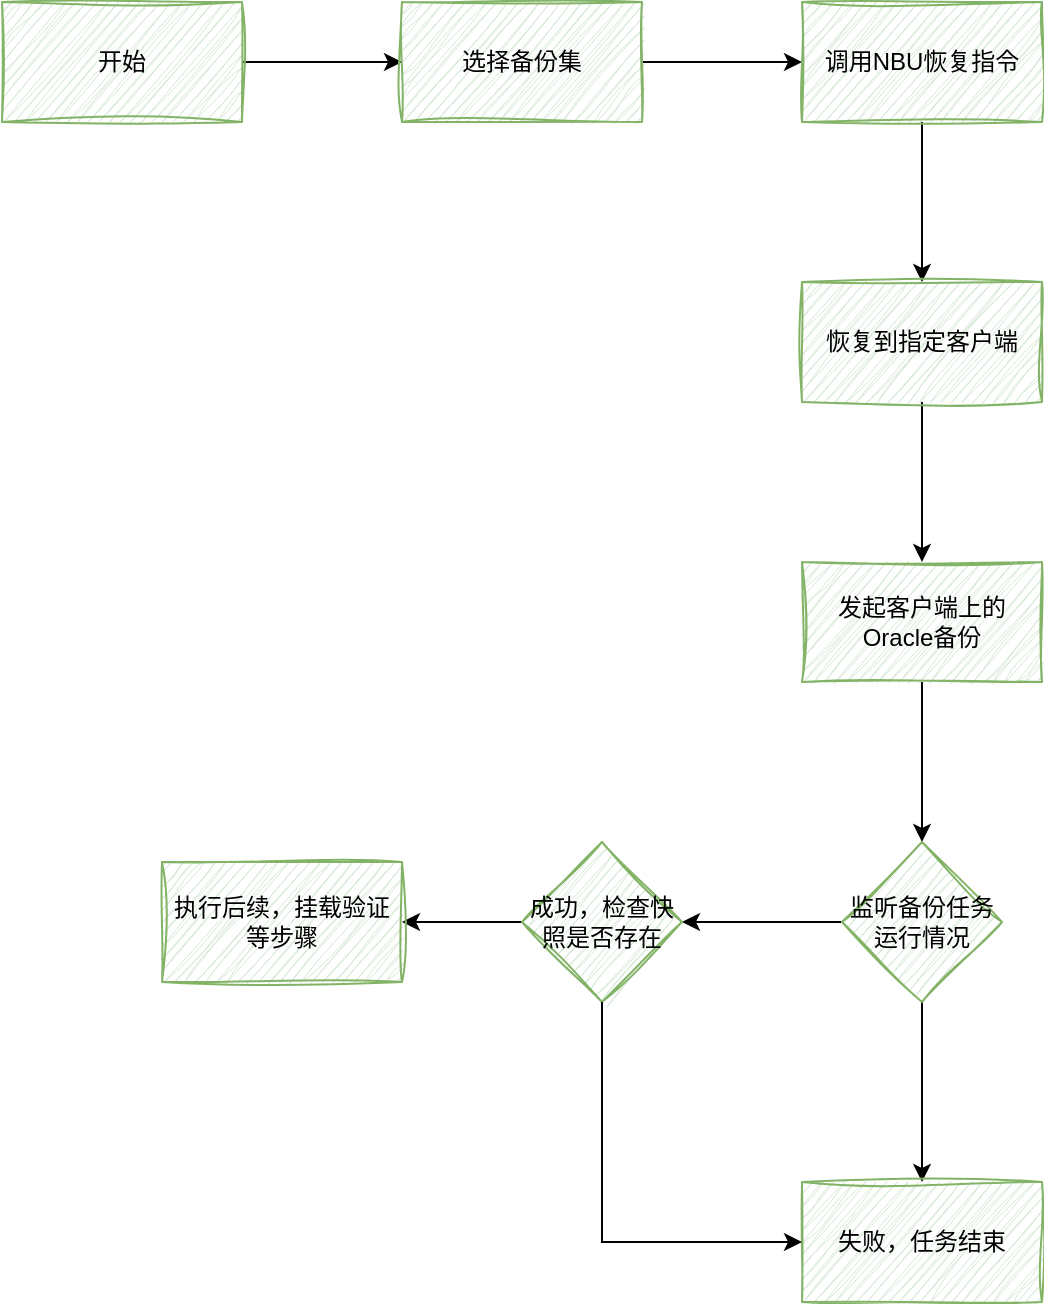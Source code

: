 <mxfile version="27.0.9">
  <diagram name="第 1 页" id="hP-5Kn09OeGf0pIP53y1">
    <mxGraphModel dx="782" dy="696" grid="1" gridSize="10" guides="1" tooltips="1" connect="1" arrows="1" fold="1" page="1" pageScale="1" pageWidth="827" pageHeight="1169" math="0" shadow="0">
      <root>
        <mxCell id="0" />
        <mxCell id="1" parent="0" />
        <mxCell id="y5y91v5eHH_URu8jY8WE-2" value="" style="edgeStyle=orthogonalEdgeStyle;rounded=0;orthogonalLoop=1;jettySize=auto;html=1;" edge="1" parent="1" source="EOjmRhCprhHvjHIjYehg-1" target="y5y91v5eHH_URu8jY8WE-1">
          <mxGeometry relative="1" as="geometry" />
        </mxCell>
        <mxCell id="EOjmRhCprhHvjHIjYehg-1" value="开始" style="rounded=0;whiteSpace=wrap;html=1;fillColor=#d5e8d4;strokeColor=#82b366;sketch=1;curveFitting=1;jiggle=2;" parent="1" vertex="1">
          <mxGeometry x="140" y="190" width="120" height="60" as="geometry" />
        </mxCell>
        <mxCell id="y5y91v5eHH_URu8jY8WE-4" value="" style="edgeStyle=orthogonalEdgeStyle;rounded=0;orthogonalLoop=1;jettySize=auto;html=1;" edge="1" parent="1" source="y5y91v5eHH_URu8jY8WE-1" target="y5y91v5eHH_URu8jY8WE-3">
          <mxGeometry relative="1" as="geometry" />
        </mxCell>
        <mxCell id="y5y91v5eHH_URu8jY8WE-1" value="选择备份集" style="rounded=0;whiteSpace=wrap;html=1;fillColor=#d5e8d4;strokeColor=#82b366;sketch=1;curveFitting=1;jiggle=2;" vertex="1" parent="1">
          <mxGeometry x="340" y="190" width="120" height="60" as="geometry" />
        </mxCell>
        <mxCell id="y5y91v5eHH_URu8jY8WE-6" value="" style="edgeStyle=orthogonalEdgeStyle;rounded=0;orthogonalLoop=1;jettySize=auto;html=1;" edge="1" parent="1" source="y5y91v5eHH_URu8jY8WE-3" target="y5y91v5eHH_URu8jY8WE-5">
          <mxGeometry relative="1" as="geometry" />
        </mxCell>
        <mxCell id="y5y91v5eHH_URu8jY8WE-3" value="调用NBU恢复指令" style="whiteSpace=wrap;html=1;fillColor=#d5e8d4;strokeColor=#82b366;rounded=0;sketch=1;curveFitting=1;jiggle=2;" vertex="1" parent="1">
          <mxGeometry x="540" y="190" width="120" height="60" as="geometry" />
        </mxCell>
        <mxCell id="y5y91v5eHH_URu8jY8WE-8" value="" style="edgeStyle=orthogonalEdgeStyle;rounded=0;orthogonalLoop=1;jettySize=auto;html=1;" edge="1" parent="1" source="y5y91v5eHH_URu8jY8WE-5" target="y5y91v5eHH_URu8jY8WE-7">
          <mxGeometry relative="1" as="geometry">
            <Array as="points">
              <mxPoint x="600" y="430" />
              <mxPoint x="600" y="430" />
            </Array>
          </mxGeometry>
        </mxCell>
        <mxCell id="y5y91v5eHH_URu8jY8WE-5" value="恢复到指定客户端" style="whiteSpace=wrap;html=1;fillColor=#d5e8d4;strokeColor=#82b366;rounded=0;sketch=1;curveFitting=1;jiggle=2;" vertex="1" parent="1">
          <mxGeometry x="540" y="330" width="120" height="60" as="geometry" />
        </mxCell>
        <mxCell id="y5y91v5eHH_URu8jY8WE-10" value="" style="edgeStyle=orthogonalEdgeStyle;rounded=0;orthogonalLoop=1;jettySize=auto;html=1;" edge="1" parent="1" source="y5y91v5eHH_URu8jY8WE-7">
          <mxGeometry relative="1" as="geometry">
            <mxPoint x="600" y="610" as="targetPoint" />
          </mxGeometry>
        </mxCell>
        <mxCell id="y5y91v5eHH_URu8jY8WE-7" value="发起客户端上的Oracle备份" style="whiteSpace=wrap;html=1;fillColor=#d5e8d4;strokeColor=#82b366;rounded=0;sketch=1;curveFitting=1;jiggle=2;" vertex="1" parent="1">
          <mxGeometry x="540" y="470" width="120" height="60" as="geometry" />
        </mxCell>
        <mxCell id="y5y91v5eHH_URu8jY8WE-18" value="" style="edgeStyle=orthogonalEdgeStyle;rounded=0;orthogonalLoop=1;jettySize=auto;html=1;" edge="1" parent="1" source="y5y91v5eHH_URu8jY8WE-11" target="y5y91v5eHH_URu8jY8WE-17">
          <mxGeometry relative="1" as="geometry" />
        </mxCell>
        <mxCell id="y5y91v5eHH_URu8jY8WE-20" value="" style="edgeStyle=orthogonalEdgeStyle;rounded=0;orthogonalLoop=1;jettySize=auto;html=1;" edge="1" parent="1" source="y5y91v5eHH_URu8jY8WE-11" target="y5y91v5eHH_URu8jY8WE-19">
          <mxGeometry relative="1" as="geometry" />
        </mxCell>
        <mxCell id="y5y91v5eHH_URu8jY8WE-11" value="监听备份任务运行情况" style="rhombus;whiteSpace=wrap;html=1;fillColor=#d5e8d4;strokeColor=#82b366;rounded=0;sketch=1;curveFitting=1;jiggle=2;" vertex="1" parent="1">
          <mxGeometry x="560" y="610" width="80" height="80" as="geometry" />
        </mxCell>
        <mxCell id="y5y91v5eHH_URu8jY8WE-22" value="" style="edgeStyle=orthogonalEdgeStyle;rounded=0;orthogonalLoop=1;jettySize=auto;html=1;" edge="1" parent="1" source="y5y91v5eHH_URu8jY8WE-17" target="y5y91v5eHH_URu8jY8WE-21">
          <mxGeometry relative="1" as="geometry" />
        </mxCell>
        <mxCell id="y5y91v5eHH_URu8jY8WE-17" value="成功，检查快照是否存在" style="rhombus;whiteSpace=wrap;html=1;fillColor=#d5e8d4;strokeColor=#82b366;rounded=0;sketch=1;curveFitting=1;jiggle=2;" vertex="1" parent="1">
          <mxGeometry x="400" y="610" width="80" height="80" as="geometry" />
        </mxCell>
        <mxCell id="y5y91v5eHH_URu8jY8WE-19" value="失败，任务结束" style="whiteSpace=wrap;html=1;fillColor=#d5e8d4;strokeColor=#82b366;rounded=0;sketch=1;curveFitting=1;jiggle=2;" vertex="1" parent="1">
          <mxGeometry x="540" y="780" width="120" height="60" as="geometry" />
        </mxCell>
        <mxCell id="y5y91v5eHH_URu8jY8WE-21" value="执行后续，挂载验证等步骤" style="whiteSpace=wrap;html=1;fillColor=#d5e8d4;strokeColor=#82b366;rounded=0;sketch=1;curveFitting=1;jiggle=2;" vertex="1" parent="1">
          <mxGeometry x="220" y="620" width="120" height="60" as="geometry" />
        </mxCell>
        <mxCell id="y5y91v5eHH_URu8jY8WE-23" value="" style="endArrow=classic;html=1;rounded=0;entryX=0;entryY=0.5;entryDx=0;entryDy=0;exitX=0.5;exitY=1;exitDx=0;exitDy=0;" edge="1" parent="1" source="y5y91v5eHH_URu8jY8WE-17" target="y5y91v5eHH_URu8jY8WE-19">
          <mxGeometry width="50" height="50" relative="1" as="geometry">
            <mxPoint x="440" y="810" as="sourcePoint" />
            <mxPoint x="550" y="740" as="targetPoint" />
            <Array as="points">
              <mxPoint x="440" y="810" />
            </Array>
          </mxGeometry>
        </mxCell>
      </root>
    </mxGraphModel>
  </diagram>
</mxfile>
